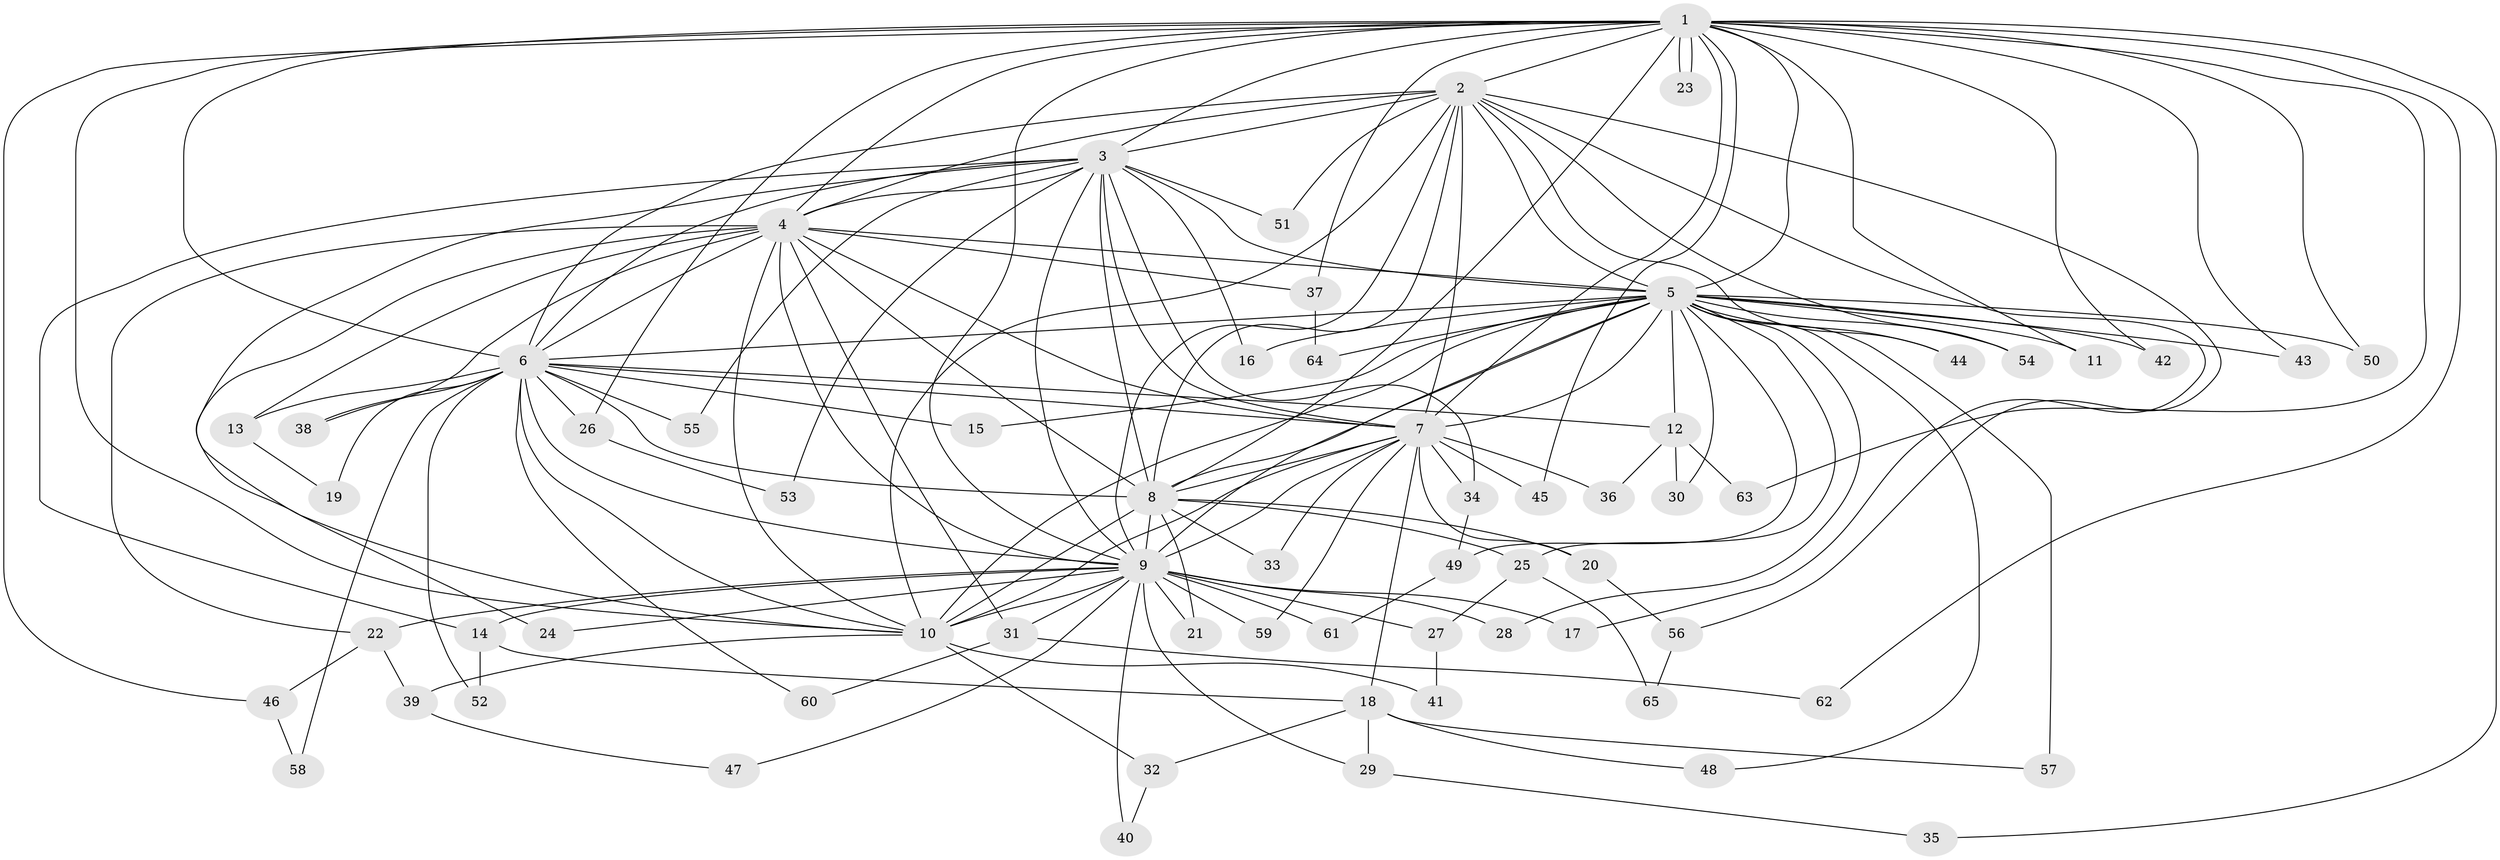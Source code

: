 // coarse degree distribution, {1: 0.5384615384615384, 12: 0.038461538461538464, 2: 0.3076923076923077, 7: 0.038461538461538464, 15: 0.038461538461538464, 8: 0.038461538461538464}
// Generated by graph-tools (version 1.1) at 2025/48/03/04/25 21:48:51]
// undirected, 65 vertices, 155 edges
graph export_dot {
graph [start="1"]
  node [color=gray90,style=filled];
  1;
  2;
  3;
  4;
  5;
  6;
  7;
  8;
  9;
  10;
  11;
  12;
  13;
  14;
  15;
  16;
  17;
  18;
  19;
  20;
  21;
  22;
  23;
  24;
  25;
  26;
  27;
  28;
  29;
  30;
  31;
  32;
  33;
  34;
  35;
  36;
  37;
  38;
  39;
  40;
  41;
  42;
  43;
  44;
  45;
  46;
  47;
  48;
  49;
  50;
  51;
  52;
  53;
  54;
  55;
  56;
  57;
  58;
  59;
  60;
  61;
  62;
  63;
  64;
  65;
  1 -- 2;
  1 -- 3;
  1 -- 4;
  1 -- 5;
  1 -- 6;
  1 -- 7;
  1 -- 8;
  1 -- 9;
  1 -- 10;
  1 -- 11;
  1 -- 23;
  1 -- 23;
  1 -- 26;
  1 -- 35;
  1 -- 37;
  1 -- 42;
  1 -- 43;
  1 -- 45;
  1 -- 46;
  1 -- 50;
  1 -- 62;
  1 -- 63;
  2 -- 3;
  2 -- 4;
  2 -- 5;
  2 -- 6;
  2 -- 7;
  2 -- 8;
  2 -- 9;
  2 -- 10;
  2 -- 17;
  2 -- 44;
  2 -- 51;
  2 -- 54;
  2 -- 56;
  3 -- 4;
  3 -- 5;
  3 -- 6;
  3 -- 7;
  3 -- 8;
  3 -- 9;
  3 -- 10;
  3 -- 14;
  3 -- 16;
  3 -- 34;
  3 -- 51;
  3 -- 53;
  3 -- 55;
  4 -- 5;
  4 -- 6;
  4 -- 7;
  4 -- 8;
  4 -- 9;
  4 -- 10;
  4 -- 13;
  4 -- 22;
  4 -- 24;
  4 -- 31;
  4 -- 37;
  4 -- 38;
  5 -- 6;
  5 -- 7;
  5 -- 8;
  5 -- 9;
  5 -- 10;
  5 -- 11;
  5 -- 12;
  5 -- 15;
  5 -- 16;
  5 -- 25;
  5 -- 28;
  5 -- 30;
  5 -- 42;
  5 -- 43;
  5 -- 44;
  5 -- 48;
  5 -- 49;
  5 -- 50;
  5 -- 54;
  5 -- 57;
  5 -- 64;
  6 -- 7;
  6 -- 8;
  6 -- 9;
  6 -- 10;
  6 -- 12;
  6 -- 13;
  6 -- 15;
  6 -- 19;
  6 -- 26;
  6 -- 38;
  6 -- 52;
  6 -- 55;
  6 -- 58;
  6 -- 60;
  7 -- 8;
  7 -- 9;
  7 -- 10;
  7 -- 18;
  7 -- 20;
  7 -- 33;
  7 -- 34;
  7 -- 36;
  7 -- 45;
  7 -- 59;
  8 -- 9;
  8 -- 10;
  8 -- 20;
  8 -- 21;
  8 -- 25;
  8 -- 33;
  9 -- 10;
  9 -- 14;
  9 -- 17;
  9 -- 21;
  9 -- 22;
  9 -- 24;
  9 -- 27;
  9 -- 28;
  9 -- 29;
  9 -- 31;
  9 -- 40;
  9 -- 47;
  9 -- 59;
  9 -- 61;
  10 -- 32;
  10 -- 39;
  10 -- 41;
  12 -- 30;
  12 -- 36;
  12 -- 63;
  13 -- 19;
  14 -- 18;
  14 -- 52;
  18 -- 29;
  18 -- 32;
  18 -- 48;
  18 -- 57;
  20 -- 56;
  22 -- 39;
  22 -- 46;
  25 -- 27;
  25 -- 65;
  26 -- 53;
  27 -- 41;
  29 -- 35;
  31 -- 60;
  31 -- 62;
  32 -- 40;
  34 -- 49;
  37 -- 64;
  39 -- 47;
  46 -- 58;
  49 -- 61;
  56 -- 65;
}
